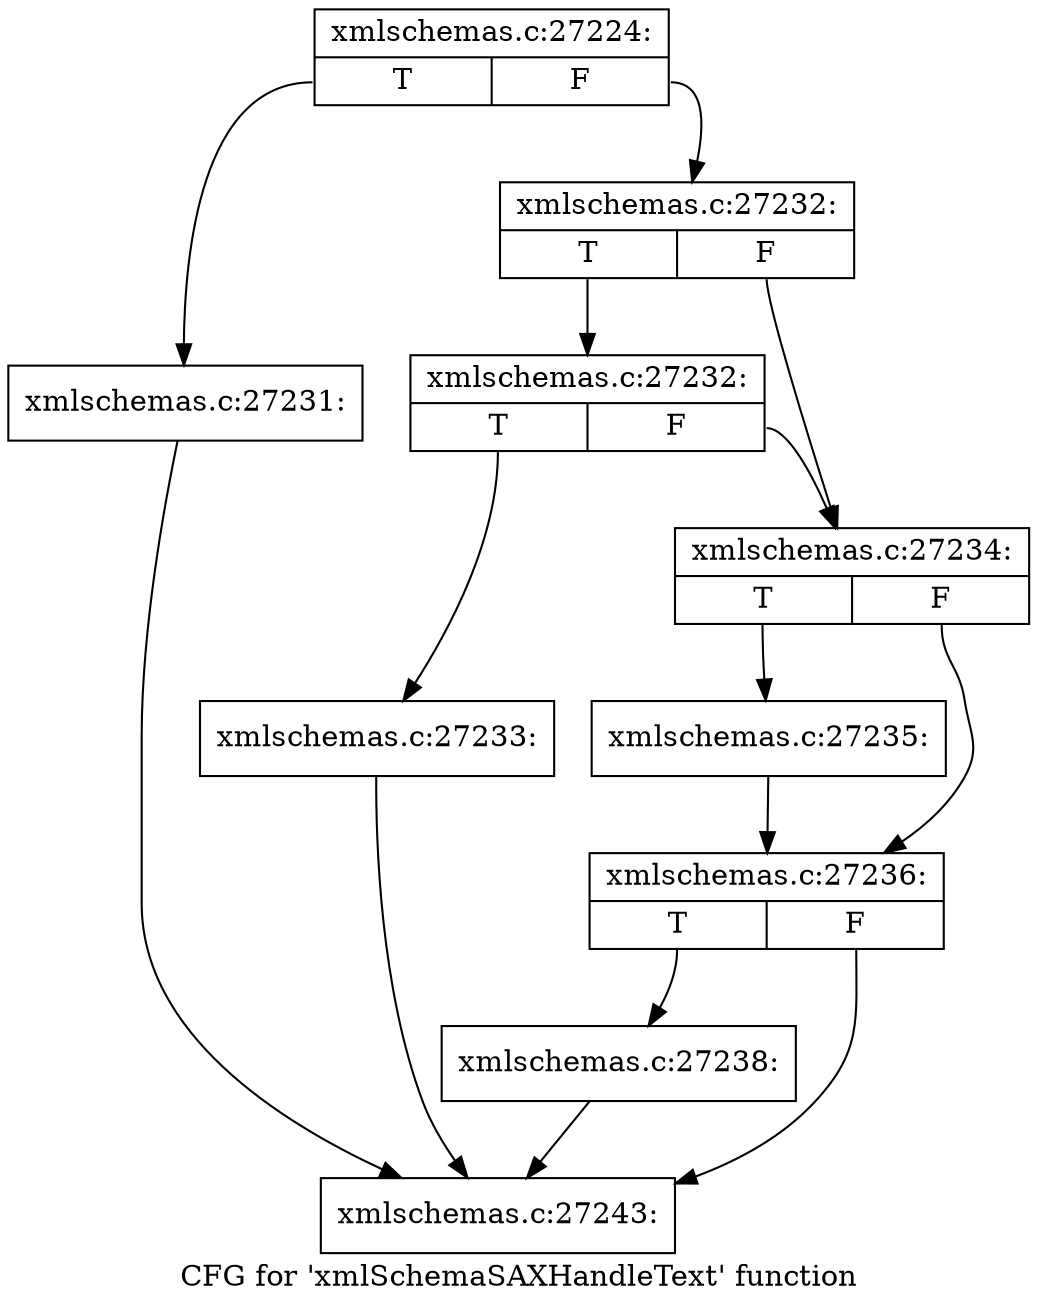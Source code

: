 digraph "CFG for 'xmlSchemaSAXHandleText' function" {
	label="CFG for 'xmlSchemaSAXHandleText' function";

	Node0x568d800 [shape=record,label="{xmlschemas.c:27224:|{<s0>T|<s1>F}}"];
	Node0x568d800:s0 -> Node0x56a1e00;
	Node0x568d800:s1 -> Node0x56a1e50;
	Node0x56a1e00 [shape=record,label="{xmlschemas.c:27231:}"];
	Node0x56a1e00 -> Node0x56a3950;
	Node0x56a1e50 [shape=record,label="{xmlschemas.c:27232:|{<s0>T|<s1>F}}"];
	Node0x56a1e50:s0 -> Node0x56a23d0;
	Node0x56a1e50:s1 -> Node0x56a2380;
	Node0x56a23d0 [shape=record,label="{xmlschemas.c:27232:|{<s0>T|<s1>F}}"];
	Node0x56a23d0:s0 -> Node0x56a2330;
	Node0x56a23d0:s1 -> Node0x56a2380;
	Node0x56a2330 [shape=record,label="{xmlschemas.c:27233:}"];
	Node0x56a2330 -> Node0x56a3950;
	Node0x56a2380 [shape=record,label="{xmlschemas.c:27234:|{<s0>T|<s1>F}}"];
	Node0x56a2380:s0 -> Node0x56a2e00;
	Node0x56a2380:s1 -> Node0x56a2e50;
	Node0x56a2e00 [shape=record,label="{xmlschemas.c:27235:}"];
	Node0x56a2e00 -> Node0x56a2e50;
	Node0x56a2e50 [shape=record,label="{xmlschemas.c:27236:|{<s0>T|<s1>F}}"];
	Node0x56a2e50:s0 -> Node0x56a3900;
	Node0x56a2e50:s1 -> Node0x56a3950;
	Node0x56a3900 [shape=record,label="{xmlschemas.c:27238:}"];
	Node0x56a3900 -> Node0x56a3950;
	Node0x56a3950 [shape=record,label="{xmlschemas.c:27243:}"];
}
